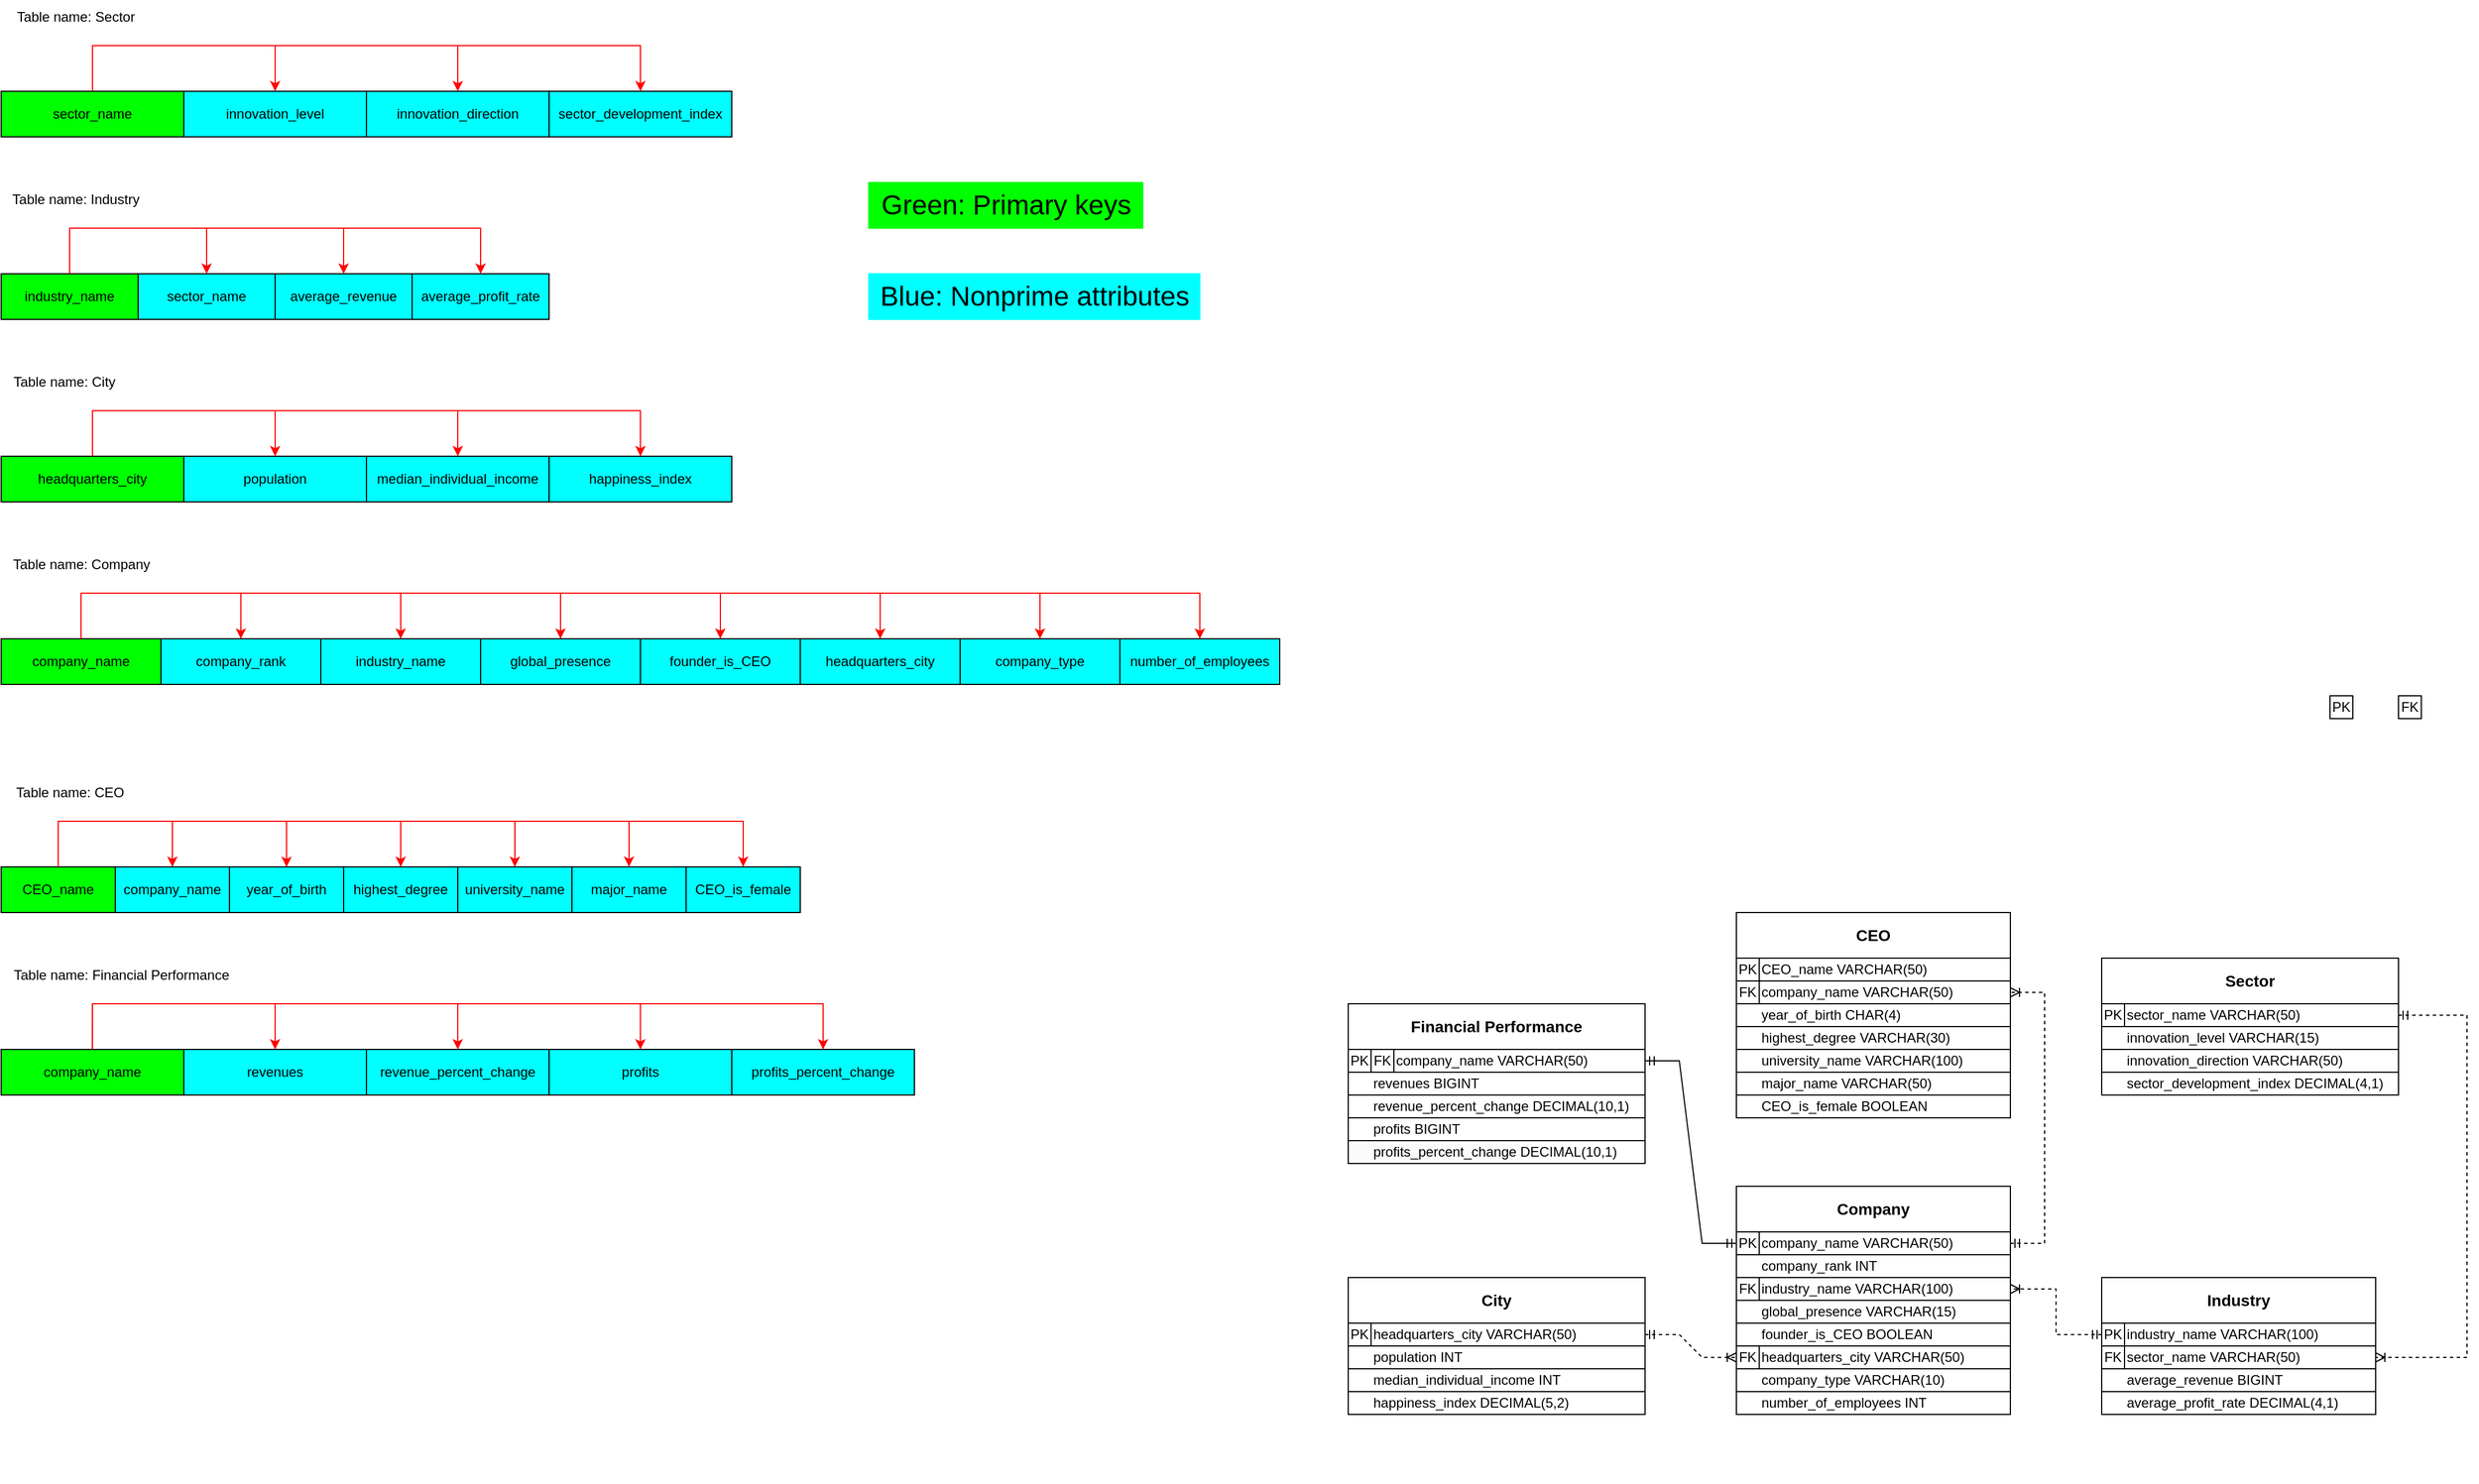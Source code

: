 <mxfile version="22.1.7" type="device">
  <diagram id="C5RBs43oDa-KdzZeNtuy" name="Page-1">
    <mxGraphModel dx="3489" dy="2154" grid="1" gridSize="10" guides="1" tooltips="1" connect="1" arrows="1" fold="1" page="1" pageScale="1" pageWidth="827" pageHeight="1169" math="0" shadow="0">
      <root>
        <mxCell id="WIyWlLk6GJQsqaUBKTNV-0" />
        <mxCell id="WIyWlLk6GJQsqaUBKTNV-1" parent="WIyWlLk6GJQsqaUBKTNV-0" />
        <mxCell id="kKZfCC2gSr6ZS06ZjNbT-44" value="PK" style="rounded=0;whiteSpace=wrap;html=1;" parent="WIyWlLk6GJQsqaUBKTNV-1" vertex="1">
          <mxGeometry x="680" y="290" width="20" height="20" as="geometry" />
        </mxCell>
        <mxCell id="kKZfCC2gSr6ZS06ZjNbT-48" value="FK" style="rounded=0;whiteSpace=wrap;html=1;" parent="WIyWlLk6GJQsqaUBKTNV-1" vertex="1">
          <mxGeometry x="740" y="290" width="20" height="20" as="geometry" />
        </mxCell>
        <mxCell id="kKZfCC2gSr6ZS06ZjNbT-52" value="" style="edgeStyle=entityRelationEdgeStyle;fontSize=12;html=1;endArrow=ERoneToMany;startArrow=ERmandOne;rounded=0;exitX=1;exitY=0.5;exitDx=0;exitDy=0;dashed=1;entryX=0;entryY=0.5;entryDx=0;entryDy=0;" parent="WIyWlLk6GJQsqaUBKTNV-1" source="kKZfCC2gSr6ZS06ZjNbT-16" target="OvB50H3DANqwBFvyxbTB-36" edge="1">
          <mxGeometry width="100" height="100" relative="1" as="geometry">
            <mxPoint x="-180" y="660" as="sourcePoint" />
            <mxPoint x="-160" y="750" as="targetPoint" />
          </mxGeometry>
        </mxCell>
        <mxCell id="kKZfCC2gSr6ZS06ZjNbT-73" value="" style="edgeStyle=entityRelationEdgeStyle;fontSize=12;html=1;endArrow=ERmandOne;startArrow=ERmandOne;rounded=0;entryX=0;entryY=0.5;entryDx=0;entryDy=0;exitX=1;exitY=0.5;exitDx=0;exitDy=0;" parent="WIyWlLk6GJQsqaUBKTNV-1" source="kKZfCC2gSr6ZS06ZjNbT-64" target="kKZfCC2gSr6ZS06ZjNbT-49" edge="1">
          <mxGeometry width="100" height="100" relative="1" as="geometry">
            <mxPoint x="-140" y="980" as="sourcePoint" />
            <mxPoint x="-40" y="880" as="targetPoint" />
          </mxGeometry>
        </mxCell>
        <mxCell id="kKZfCC2gSr6ZS06ZjNbT-87" value="" style="fontSize=12;html=1;endArrow=ERoneToMany;startArrow=ERmandOne;rounded=0;edgeStyle=orthogonalEdgeStyle;dashed=1;entryX=1;entryY=0.5;entryDx=0;entryDy=0;exitX=0;exitY=0.5;exitDx=0;exitDy=0;" parent="WIyWlLk6GJQsqaUBKTNV-1" source="kKZfCC2gSr6ZS06ZjNbT-82" target="kKZfCC2gSr6ZS06ZjNbT-8" edge="1">
          <mxGeometry width="100" height="100" relative="1" as="geometry">
            <mxPoint x="630" y="810" as="sourcePoint" />
            <mxPoint x="413" y="810" as="targetPoint" />
            <Array as="points" />
          </mxGeometry>
        </mxCell>
        <mxCell id="kKZfCC2gSr6ZS06ZjNbT-102" value="" style="group" parent="WIyWlLk6GJQsqaUBKTNV-1" vertex="1" connectable="0">
          <mxGeometry x="480" y="800" width="240" height="180" as="geometry" />
        </mxCell>
        <mxCell id="kKZfCC2gSr6ZS06ZjNbT-75" value="&amp;nbsp; &amp;nbsp; &amp;nbsp; industry_name VARCHAR(100)" style="rounded=0;whiteSpace=wrap;html=1;align=left;" parent="kKZfCC2gSr6ZS06ZjNbT-102" vertex="1">
          <mxGeometry y="40" width="240" height="20" as="geometry" />
        </mxCell>
        <mxCell id="kKZfCC2gSr6ZS06ZjNbT-76" value="&lt;b&gt;&lt;font style=&quot;font-size: 14px;&quot;&gt;Industry&lt;/font&gt;&lt;/b&gt;" style="rounded=0;whiteSpace=wrap;html=1;" parent="kKZfCC2gSr6ZS06ZjNbT-102" vertex="1">
          <mxGeometry width="240" height="40" as="geometry" />
        </mxCell>
        <mxCell id="kKZfCC2gSr6ZS06ZjNbT-81" value="&amp;nbsp; &amp;nbsp; &amp;nbsp; average_revenue BIGINT" style="rounded=0;whiteSpace=wrap;html=1;align=left;" parent="kKZfCC2gSr6ZS06ZjNbT-102" vertex="1">
          <mxGeometry y="80" width="240" height="20" as="geometry" />
        </mxCell>
        <mxCell id="kKZfCC2gSr6ZS06ZjNbT-85" value="&amp;nbsp; &amp;nbsp; &amp;nbsp; average_profit_rate DECIMAL(4,1)" style="rounded=0;whiteSpace=wrap;html=1;align=left;" parent="kKZfCC2gSr6ZS06ZjNbT-102" vertex="1">
          <mxGeometry y="100" width="240" height="20" as="geometry" />
        </mxCell>
        <mxCell id="kKZfCC2gSr6ZS06ZjNbT-79" value="&amp;nbsp; &amp;nbsp; &amp;nbsp; sector_name VARCHAR(50)" style="rounded=0;whiteSpace=wrap;html=1;align=left;" parent="kKZfCC2gSr6ZS06ZjNbT-102" vertex="1">
          <mxGeometry y="60" width="240" height="20" as="geometry" />
        </mxCell>
        <mxCell id="kKZfCC2gSr6ZS06ZjNbT-82" value="PK" style="rounded=0;whiteSpace=wrap;html=1;" parent="kKZfCC2gSr6ZS06ZjNbT-102" vertex="1">
          <mxGeometry y="40" width="20" height="20" as="geometry" />
        </mxCell>
        <mxCell id="OvB50H3DANqwBFvyxbTB-26" value="FK" style="rounded=0;whiteSpace=wrap;html=1;" parent="kKZfCC2gSr6ZS06ZjNbT-102" vertex="1">
          <mxGeometry y="60" width="20" height="20" as="geometry" />
        </mxCell>
        <mxCell id="kKZfCC2gSr6ZS06ZjNbT-103" value="" style="group" parent="WIyWlLk6GJQsqaUBKTNV-1" vertex="1" connectable="0">
          <mxGeometry x="-180" y="560" width="260" height="160" as="geometry" />
        </mxCell>
        <mxCell id="kKZfCC2gSr6ZS06ZjNbT-64" value="&amp;nbsp; &amp;nbsp; &amp;nbsp; &amp;nbsp; &amp;nbsp; &amp;nbsp; company_name VARCHAR(50)" style="rounded=0;whiteSpace=wrap;html=1;align=left;" parent="kKZfCC2gSr6ZS06ZjNbT-103" vertex="1">
          <mxGeometry y="40" width="260" height="20" as="geometry" />
        </mxCell>
        <mxCell id="kKZfCC2gSr6ZS06ZjNbT-65" value="&lt;b&gt;&lt;font style=&quot;font-size: 14px;&quot;&gt;Financial Performance&lt;/font&gt;&lt;/b&gt;" style="rounded=0;whiteSpace=wrap;html=1;" parent="kKZfCC2gSr6ZS06ZjNbT-103" vertex="1">
          <mxGeometry width="260" height="40" as="geometry" />
        </mxCell>
        <mxCell id="kKZfCC2gSr6ZS06ZjNbT-67" value="&amp;nbsp; &amp;nbsp; &amp;nbsp; revenues BIGINT" style="rounded=0;whiteSpace=wrap;html=1;align=left;" parent="kKZfCC2gSr6ZS06ZjNbT-103" vertex="1">
          <mxGeometry y="60" width="260" height="20" as="geometry" />
        </mxCell>
        <mxCell id="kKZfCC2gSr6ZS06ZjNbT-68" value="&amp;nbsp; &amp;nbsp; &amp;nbsp; revenue_percent_change DECIMAL(10,1)" style="rounded=0;whiteSpace=wrap;html=1;align=left;" parent="kKZfCC2gSr6ZS06ZjNbT-103" vertex="1">
          <mxGeometry y="80" width="260" height="20" as="geometry" />
        </mxCell>
        <mxCell id="kKZfCC2gSr6ZS06ZjNbT-69" value="&amp;nbsp; &amp;nbsp; &amp;nbsp; profits BIGINT" style="rounded=0;whiteSpace=wrap;html=1;align=left;" parent="kKZfCC2gSr6ZS06ZjNbT-103" vertex="1">
          <mxGeometry y="100" width="260" height="20" as="geometry" />
        </mxCell>
        <mxCell id="kKZfCC2gSr6ZS06ZjNbT-70" value="&lt;span style=&quot;color: rgb(0, 0, 0); font-family: Helvetica; font-size: 12px; font-style: normal; font-variant-ligatures: normal; font-variant-caps: normal; font-weight: 400; letter-spacing: normal; orphans: 2; text-indent: 0px; text-transform: none; widows: 2; word-spacing: 0px; -webkit-text-stroke-width: 0px; background-color: rgb(251, 251, 251); text-decoration-thickness: initial; text-decoration-style: initial; text-decoration-color: initial; float: none; display: inline !important;&quot;&gt;&amp;nbsp; &amp;nbsp; &amp;nbsp; profits_percent_change&amp;nbsp;&lt;/span&gt;DECIMAL(10,1)" style="rounded=0;whiteSpace=wrap;html=1;align=left;" parent="kKZfCC2gSr6ZS06ZjNbT-103" vertex="1">
          <mxGeometry y="120" width="260" height="20" as="geometry" />
        </mxCell>
        <mxCell id="kKZfCC2gSr6ZS06ZjNbT-71" value="PK" style="rounded=0;whiteSpace=wrap;html=1;" parent="kKZfCC2gSr6ZS06ZjNbT-103" vertex="1">
          <mxGeometry y="40" width="20" height="20" as="geometry" />
        </mxCell>
        <mxCell id="kKZfCC2gSr6ZS06ZjNbT-72" value="FK" style="rounded=0;whiteSpace=wrap;html=1;" parent="kKZfCC2gSr6ZS06ZjNbT-103" vertex="1">
          <mxGeometry x="20" y="40" width="20" height="20" as="geometry" />
        </mxCell>
        <mxCell id="OvB50H3DANqwBFvyxbTB-17" value="" style="group" parent="WIyWlLk6GJQsqaUBKTNV-1" vertex="1" connectable="0">
          <mxGeometry x="480" y="520" width="260" height="180" as="geometry" />
        </mxCell>
        <mxCell id="OvB50H3DANqwBFvyxbTB-18" value="&amp;nbsp; &amp;nbsp; &amp;nbsp; sector_name VARCHAR(50)" style="rounded=0;whiteSpace=wrap;html=1;align=left;" parent="OvB50H3DANqwBFvyxbTB-17" vertex="1">
          <mxGeometry y="40" width="260" height="20" as="geometry" />
        </mxCell>
        <mxCell id="OvB50H3DANqwBFvyxbTB-19" value="&lt;b&gt;&lt;font style=&quot;font-size: 14px;&quot;&gt;Sector&lt;br&gt;&lt;/font&gt;&lt;/b&gt;" style="rounded=0;whiteSpace=wrap;html=1;" parent="OvB50H3DANqwBFvyxbTB-17" vertex="1">
          <mxGeometry width="260" height="40" as="geometry" />
        </mxCell>
        <mxCell id="OvB50H3DANqwBFvyxbTB-20" value="&amp;nbsp; &amp;nbsp; &amp;nbsp; innovation_direction VARCHAR(50)" style="rounded=0;whiteSpace=wrap;html=1;align=left;" parent="OvB50H3DANqwBFvyxbTB-17" vertex="1">
          <mxGeometry y="80" width="260" height="20" as="geometry" />
        </mxCell>
        <mxCell id="OvB50H3DANqwBFvyxbTB-21" value="&amp;nbsp; &amp;nbsp; &amp;nbsp; innovation_level VARCHAR(15)" style="rounded=0;whiteSpace=wrap;html=1;align=left;" parent="OvB50H3DANqwBFvyxbTB-17" vertex="1">
          <mxGeometry y="60" width="260" height="20" as="geometry" />
        </mxCell>
        <mxCell id="OvB50H3DANqwBFvyxbTB-23" value="&amp;nbsp; &amp;nbsp; &amp;nbsp; sector_development_index DECIMAL(4,1)" style="rounded=0;whiteSpace=wrap;html=1;align=left;" parent="OvB50H3DANqwBFvyxbTB-17" vertex="1">
          <mxGeometry y="100" width="260" height="20" as="geometry" />
        </mxCell>
        <mxCell id="OvB50H3DANqwBFvyxbTB-22" value="PK" style="rounded=0;whiteSpace=wrap;html=1;" parent="OvB50H3DANqwBFvyxbTB-17" vertex="1">
          <mxGeometry y="40" width="20" height="20" as="geometry" />
        </mxCell>
        <mxCell id="OvB50H3DANqwBFvyxbTB-27" value="" style="fontSize=12;html=1;endArrow=ERoneToMany;startArrow=ERmandOne;rounded=0;edgeStyle=orthogonalEdgeStyle;dashed=1;entryX=1;entryY=0.5;entryDx=0;entryDy=0;exitX=1;exitY=0.5;exitDx=0;exitDy=0;" parent="WIyWlLk6GJQsqaUBKTNV-1" source="OvB50H3DANqwBFvyxbTB-18" target="kKZfCC2gSr6ZS06ZjNbT-79" edge="1">
          <mxGeometry width="100" height="100" relative="1" as="geometry">
            <mxPoint x="760" y="570" as="sourcePoint" />
            <mxPoint x="750" y="870" as="targetPoint" />
            <Array as="points">
              <mxPoint x="800" y="570" />
              <mxPoint x="800" y="870" />
            </Array>
          </mxGeometry>
        </mxCell>
        <mxCell id="OvB50H3DANqwBFvyxbTB-1" value="" style="group" parent="WIyWlLk6GJQsqaUBKTNV-1" vertex="1" connectable="0">
          <mxGeometry x="160" y="480" width="240" height="200" as="geometry" />
        </mxCell>
        <mxCell id="OvB50H3DANqwBFvyxbTB-2" value="&amp;nbsp; &amp;nbsp; &amp;nbsp; highest_degree VARCHAR(30)" style="rounded=0;whiteSpace=wrap;html=1;align=left;" parent="OvB50H3DANqwBFvyxbTB-1" vertex="1">
          <mxGeometry y="100" width="240" height="20" as="geometry" />
        </mxCell>
        <mxCell id="OvB50H3DANqwBFvyxbTB-7" value="&amp;nbsp; &amp;nbsp; &amp;nbsp; CEO_name VARCHAR(50)" style="rounded=0;whiteSpace=wrap;html=1;align=left;" parent="OvB50H3DANqwBFvyxbTB-1" vertex="1">
          <mxGeometry y="40" width="240" height="20" as="geometry" />
        </mxCell>
        <mxCell id="OvB50H3DANqwBFvyxbTB-3" value="&lt;b&gt;&lt;font style=&quot;font-size: 14px;&quot;&gt;CEO&lt;/font&gt;&lt;/b&gt;" style="rounded=0;whiteSpace=wrap;html=1;" parent="OvB50H3DANqwBFvyxbTB-1" vertex="1">
          <mxGeometry width="240" height="40" as="geometry" />
        </mxCell>
        <mxCell id="kKZfCC2gSr6ZS06ZjNbT-88" value="&amp;nbsp; &amp;nbsp; &amp;nbsp; CEO_is_female BOOLEAN" style="rounded=0;whiteSpace=wrap;html=1;align=left;" parent="OvB50H3DANqwBFvyxbTB-1" vertex="1">
          <mxGeometry y="160" width="240" height="20" as="geometry" />
        </mxCell>
        <mxCell id="OvB50H3DANqwBFvyxbTB-14" value="&amp;nbsp; &amp;nbsp; &amp;nbsp; company_name VARCHAR(50)" style="rounded=0;whiteSpace=wrap;html=1;align=left;" parent="OvB50H3DANqwBFvyxbTB-1" vertex="1">
          <mxGeometry y="60" width="240" height="20" as="geometry" />
        </mxCell>
        <mxCell id="OvB50H3DANqwBFvyxbTB-32" value="&amp;nbsp; &amp;nbsp; &amp;nbsp; year_of_birth CHAR(4)" style="rounded=0;whiteSpace=wrap;html=1;align=left;" parent="OvB50H3DANqwBFvyxbTB-1" vertex="1">
          <mxGeometry y="80" width="240" height="20" as="geometry" />
        </mxCell>
        <mxCell id="OvB50H3DANqwBFvyxbTB-33" value="&amp;nbsp; &amp;nbsp; &amp;nbsp; university_name VARCHAR(100)" style="rounded=0;whiteSpace=wrap;html=1;align=left;" parent="OvB50H3DANqwBFvyxbTB-1" vertex="1">
          <mxGeometry y="120" width="240" height="20" as="geometry" />
        </mxCell>
        <mxCell id="OvB50H3DANqwBFvyxbTB-34" value="&amp;nbsp; &amp;nbsp; &amp;nbsp; major_name VARCHAR(50)" style="rounded=0;whiteSpace=wrap;html=1;align=left;" parent="OvB50H3DANqwBFvyxbTB-1" vertex="1">
          <mxGeometry y="140" width="240" height="20" as="geometry" />
        </mxCell>
        <mxCell id="OvB50H3DANqwBFvyxbTB-8" value="PK" style="rounded=0;whiteSpace=wrap;html=1;" parent="OvB50H3DANqwBFvyxbTB-1" vertex="1">
          <mxGeometry y="40" width="20" height="20" as="geometry" />
        </mxCell>
        <mxCell id="OvB50H3DANqwBFvyxbTB-10" value="FK" style="rounded=0;whiteSpace=wrap;html=1;" parent="OvB50H3DANqwBFvyxbTB-1" vertex="1">
          <mxGeometry y="60" width="20" height="20" as="geometry" />
        </mxCell>
        <mxCell id="OvB50H3DANqwBFvyxbTB-15" value="" style="edgeStyle=entityRelationEdgeStyle;fontSize=12;html=1;endArrow=ERoneToMany;startArrow=ERmandOne;rounded=0;dashed=1;entryX=1;entryY=0.5;entryDx=0;entryDy=0;exitX=1;exitY=0.5;exitDx=0;exitDy=0;" parent="WIyWlLk6GJQsqaUBKTNV-1" source="kKZfCC2gSr6ZS06ZjNbT-1" target="OvB50H3DANqwBFvyxbTB-14" edge="1">
          <mxGeometry width="100" height="100" relative="1" as="geometry">
            <mxPoint x="460" y="750" as="sourcePoint" />
            <mxPoint x="460" y="540" as="targetPoint" />
            <Array as="points">
              <mxPoint x="320" y="1020" />
              <mxPoint x="520" y="700" />
              <mxPoint x="530" y="590" />
            </Array>
          </mxGeometry>
        </mxCell>
        <mxCell id="kKZfCC2gSr6ZS06ZjNbT-99" value="" style="group" parent="WIyWlLk6GJQsqaUBKTNV-1" vertex="1" connectable="0">
          <mxGeometry x="-180" y="800" width="260" height="160" as="geometry" />
        </mxCell>
        <mxCell id="kKZfCC2gSr6ZS06ZjNbT-16" value="&amp;nbsp; &amp;nbsp; &amp;nbsp; headquarters_city VARCHAR(50)" style="rounded=0;whiteSpace=wrap;html=1;align=left;" parent="kKZfCC2gSr6ZS06ZjNbT-99" vertex="1">
          <mxGeometry y="40" width="260" height="20" as="geometry" />
        </mxCell>
        <mxCell id="kKZfCC2gSr6ZS06ZjNbT-17" value="&lt;b&gt;&lt;font style=&quot;font-size: 14px;&quot;&gt;City&lt;/font&gt;&lt;/b&gt;" style="rounded=0;whiteSpace=wrap;html=1;" parent="kKZfCC2gSr6ZS06ZjNbT-99" vertex="1">
          <mxGeometry width="260" height="40" as="geometry" />
        </mxCell>
        <mxCell id="kKZfCC2gSr6ZS06ZjNbT-19" value="&amp;nbsp; &amp;nbsp; &amp;nbsp; population INT" style="rounded=0;whiteSpace=wrap;html=1;align=left;" parent="kKZfCC2gSr6ZS06ZjNbT-99" vertex="1">
          <mxGeometry y="60" width="260" height="20" as="geometry" />
        </mxCell>
        <mxCell id="kKZfCC2gSr6ZS06ZjNbT-20" value="&amp;nbsp; &amp;nbsp; &amp;nbsp; happiness_index DECIMAL(5,2)" style="rounded=0;whiteSpace=wrap;html=1;align=left;" parent="kKZfCC2gSr6ZS06ZjNbT-99" vertex="1">
          <mxGeometry y="100" width="260" height="20" as="geometry" />
        </mxCell>
        <mxCell id="OvB50H3DANqwBFvyxbTB-38" value="&amp;nbsp; &amp;nbsp; &amp;nbsp; median_individual_income INT" style="rounded=0;whiteSpace=wrap;html=1;align=left;" parent="kKZfCC2gSr6ZS06ZjNbT-99" vertex="1">
          <mxGeometry y="80" width="260" height="20" as="geometry" />
        </mxCell>
        <mxCell id="kKZfCC2gSr6ZS06ZjNbT-51" value="PK" style="rounded=0;whiteSpace=wrap;html=1;" parent="kKZfCC2gSr6ZS06ZjNbT-99" vertex="1">
          <mxGeometry y="40" width="20" height="20" as="geometry" />
        </mxCell>
        <mxCell id="kKZfCC2gSr6ZS06ZjNbT-84" value="FK" style="rounded=0;whiteSpace=wrap;html=1;" parent="WIyWlLk6GJQsqaUBKTNV-1" vertex="1">
          <mxGeometry x="160" y="800" width="20" height="20" as="geometry" />
        </mxCell>
        <mxCell id="OvB50H3DANqwBFvyxbTB-41" value="" style="group" parent="WIyWlLk6GJQsqaUBKTNV-1" vertex="1" connectable="0">
          <mxGeometry x="160" y="720" width="240" height="200" as="geometry" />
        </mxCell>
        <mxCell id="kKZfCC2gSr6ZS06ZjNbT-5" value="&lt;b&gt;&lt;font style=&quot;font-size: 14px;&quot;&gt;Company&lt;/font&gt;&lt;/b&gt;" style="rounded=0;whiteSpace=wrap;html=1;" parent="OvB50H3DANqwBFvyxbTB-41" vertex="1">
          <mxGeometry width="240" height="40" as="geometry" />
        </mxCell>
        <mxCell id="kKZfCC2gSr6ZS06ZjNbT-7" value="&amp;nbsp; &amp;nbsp; &amp;nbsp; company_rank INT" style="rounded=0;whiteSpace=wrap;html=1;align=left;" parent="OvB50H3DANqwBFvyxbTB-41" vertex="1">
          <mxGeometry y="60" width="240" height="20" as="geometry" />
        </mxCell>
        <mxCell id="kKZfCC2gSr6ZS06ZjNbT-8" value="&amp;nbsp; &amp;nbsp; &amp;nbsp; industry_name VARCHAR(100)" style="rounded=0;whiteSpace=wrap;html=1;align=left;" parent="OvB50H3DANqwBFvyxbTB-41" vertex="1">
          <mxGeometry y="80" width="240" height="20" as="geometry" />
        </mxCell>
        <mxCell id="kKZfCC2gSr6ZS06ZjNbT-1" value="&amp;nbsp; &amp;nbsp; &amp;nbsp; company_name VARCHAR(50)" style="rounded=0;whiteSpace=wrap;html=1;align=left;" parent="OvB50H3DANqwBFvyxbTB-41" vertex="1">
          <mxGeometry y="40" width="240" height="20" as="geometry" />
        </mxCell>
        <mxCell id="OvB50H3DANqwBFvyxbTB-30" value="&amp;nbsp; &amp;nbsp; &amp;nbsp; global_presence VARCHAR(15)" style="rounded=0;whiteSpace=wrap;html=1;align=left;" parent="OvB50H3DANqwBFvyxbTB-41" vertex="1">
          <mxGeometry y="100" width="240" height="20" as="geometry" />
        </mxCell>
        <mxCell id="OvB50H3DANqwBFvyxbTB-31" value="&amp;nbsp; &amp;nbsp; &amp;nbsp; founder_is_CEO BOOLEAN" style="rounded=0;whiteSpace=wrap;html=1;align=left;" parent="OvB50H3DANqwBFvyxbTB-41" vertex="1">
          <mxGeometry y="120" width="240" height="20" as="geometry" />
        </mxCell>
        <mxCell id="kKZfCC2gSr6ZS06ZjNbT-49" value="PK" style="rounded=0;whiteSpace=wrap;html=1;" parent="OvB50H3DANqwBFvyxbTB-41" vertex="1">
          <mxGeometry y="40" width="20" height="20" as="geometry" />
        </mxCell>
        <mxCell id="OvB50H3DANqwBFvyxbTB-36" value="&amp;nbsp; &amp;nbsp; &amp;nbsp; headquarters_city VARCHAR(50)" style="rounded=0;whiteSpace=wrap;html=1;align=left;" parent="OvB50H3DANqwBFvyxbTB-41" vertex="1">
          <mxGeometry y="140" width="240" height="20" as="geometry" />
        </mxCell>
        <mxCell id="kKZfCC2gSr6ZS06ZjNbT-46" value="FK" style="rounded=0;whiteSpace=wrap;html=1;" parent="OvB50H3DANqwBFvyxbTB-41" vertex="1">
          <mxGeometry y="140" width="20" height="20" as="geometry" />
        </mxCell>
        <mxCell id="OvB50H3DANqwBFvyxbTB-39" value="&amp;nbsp; &amp;nbsp; &amp;nbsp; company_type VARCHAR(10)" style="rounded=0;whiteSpace=wrap;html=1;align=left;" parent="OvB50H3DANqwBFvyxbTB-41" vertex="1">
          <mxGeometry y="160" width="240" height="20" as="geometry" />
        </mxCell>
        <mxCell id="OvB50H3DANqwBFvyxbTB-40" value="&amp;nbsp; &amp;nbsp; &amp;nbsp; number_of_employees INT" style="rounded=0;whiteSpace=wrap;html=1;align=left;" parent="OvB50H3DANqwBFvyxbTB-41" vertex="1">
          <mxGeometry y="180" width="240" height="20" as="geometry" />
        </mxCell>
        <mxCell id="OvB50H3DANqwBFvyxbTB-42" value="FK" style="rounded=0;whiteSpace=wrap;html=1;" parent="OvB50H3DANqwBFvyxbTB-41" vertex="1">
          <mxGeometry y="80" width="20" height="20" as="geometry" />
        </mxCell>
        <mxCell id="OvB50H3DANqwBFvyxbTB-84" value="" style="group" parent="WIyWlLk6GJQsqaUBKTNV-1" vertex="1" connectable="0">
          <mxGeometry x="-1360" y="360" width="700" height="120" as="geometry" />
        </mxCell>
        <mxCell id="OvB50H3DANqwBFvyxbTB-45" value="CEO_name" style="rounded=0;whiteSpace=wrap;html=1;align=center;fillColor=#00FF00;" parent="OvB50H3DANqwBFvyxbTB-84" vertex="1">
          <mxGeometry y="80" width="100" height="40" as="geometry" />
        </mxCell>
        <mxCell id="OvB50H3DANqwBFvyxbTB-44" value="highest_degree" style="rounded=0;whiteSpace=wrap;html=1;align=center;fillColor=#00FFFF;" parent="OvB50H3DANqwBFvyxbTB-84" vertex="1">
          <mxGeometry x="300" y="80" width="100" height="40" as="geometry" />
        </mxCell>
        <mxCell id="OvB50H3DANqwBFvyxbTB-47" value="CEO_is_female" style="rounded=0;whiteSpace=wrap;html=1;align=center;fillColor=#00FFFF;" parent="OvB50H3DANqwBFvyxbTB-84" vertex="1">
          <mxGeometry x="600" y="80" width="100" height="40" as="geometry" />
        </mxCell>
        <mxCell id="OvB50H3DANqwBFvyxbTB-48" value="company_name" style="rounded=0;whiteSpace=wrap;html=1;align=center;fillColor=#00FFFF;" parent="OvB50H3DANqwBFvyxbTB-84" vertex="1">
          <mxGeometry x="100" y="80" width="100" height="40" as="geometry" />
        </mxCell>
        <mxCell id="OvB50H3DANqwBFvyxbTB-49" value="year_of_birth" style="rounded=0;whiteSpace=wrap;html=1;align=center;fillColor=#00FFFF;" parent="OvB50H3DANqwBFvyxbTB-84" vertex="1">
          <mxGeometry x="200" y="80" width="100" height="40" as="geometry" />
        </mxCell>
        <mxCell id="OvB50H3DANqwBFvyxbTB-50" value="university_name" style="rounded=0;whiteSpace=wrap;html=1;align=center;fillColor=#00FFFF;" parent="OvB50H3DANqwBFvyxbTB-84" vertex="1">
          <mxGeometry x="400" y="80" width="100" height="40" as="geometry" />
        </mxCell>
        <mxCell id="OvB50H3DANqwBFvyxbTB-51" value="major_name" style="rounded=0;whiteSpace=wrap;html=1;align=center;fillColor=#00FFFF;" parent="OvB50H3DANqwBFvyxbTB-84" vertex="1">
          <mxGeometry x="500" y="80" width="100" height="40" as="geometry" />
        </mxCell>
        <mxCell id="OvB50H3DANqwBFvyxbTB-57" style="edgeStyle=orthogonalEdgeStyle;rounded=0;orthogonalLoop=1;jettySize=auto;html=1;strokeColor=#FF0000;exitX=0.5;exitY=0;exitDx=0;exitDy=0;entryX=0.5;entryY=0;entryDx=0;entryDy=0;" parent="OvB50H3DANqwBFvyxbTB-84" source="OvB50H3DANqwBFvyxbTB-45" target="OvB50H3DANqwBFvyxbTB-49" edge="1">
          <mxGeometry relative="1" as="geometry">
            <mxPoint x="50" y="49.93" as="sourcePoint" />
            <mxPoint x="250" y="49.93" as="targetPoint" />
            <Array as="points">
              <mxPoint x="50" y="40" />
              <mxPoint x="250" y="40" />
            </Array>
          </mxGeometry>
        </mxCell>
        <mxCell id="OvB50H3DANqwBFvyxbTB-56" style="edgeStyle=orthogonalEdgeStyle;rounded=0;orthogonalLoop=1;jettySize=auto;html=1;exitX=0.5;exitY=0;exitDx=0;exitDy=0;entryX=0.5;entryY=0;entryDx=0;entryDy=0;strokeColor=#FF0000;" parent="OvB50H3DANqwBFvyxbTB-84" source="OvB50H3DANqwBFvyxbTB-45" target="OvB50H3DANqwBFvyxbTB-48" edge="1">
          <mxGeometry relative="1" as="geometry">
            <Array as="points">
              <mxPoint x="50" y="40" />
              <mxPoint x="150" y="40" />
            </Array>
          </mxGeometry>
        </mxCell>
        <mxCell id="OvB50H3DANqwBFvyxbTB-58" style="edgeStyle=orthogonalEdgeStyle;rounded=0;orthogonalLoop=1;jettySize=auto;html=1;strokeColor=#FF0000;exitX=0.5;exitY=0;exitDx=0;exitDy=0;entryX=0.5;entryY=0;entryDx=0;entryDy=0;" parent="OvB50H3DANqwBFvyxbTB-84" source="OvB50H3DANqwBFvyxbTB-45" target="OvB50H3DANqwBFvyxbTB-44" edge="1">
          <mxGeometry relative="1" as="geometry">
            <mxPoint x="50" y="19.79" as="sourcePoint" />
            <mxPoint x="350" y="19.93" as="targetPoint" />
            <Array as="points">
              <mxPoint x="50" y="40" />
              <mxPoint x="350" y="40" />
            </Array>
          </mxGeometry>
        </mxCell>
        <mxCell id="OvB50H3DANqwBFvyxbTB-59" style="edgeStyle=orthogonalEdgeStyle;rounded=0;orthogonalLoop=1;jettySize=auto;html=1;strokeColor=#FF0000;exitX=0.5;exitY=0;exitDx=0;exitDy=0;entryX=0.5;entryY=0;entryDx=0;entryDy=0;" parent="OvB50H3DANqwBFvyxbTB-84" target="OvB50H3DANqwBFvyxbTB-50" edge="1">
          <mxGeometry relative="1" as="geometry">
            <mxPoint x="50" y="80" as="sourcePoint" />
            <mxPoint x="450" y="70" as="targetPoint" />
            <Array as="points">
              <mxPoint x="50" y="40" />
              <mxPoint x="450" y="40" />
            </Array>
          </mxGeometry>
        </mxCell>
        <mxCell id="OvB50H3DANqwBFvyxbTB-60" style="edgeStyle=orthogonalEdgeStyle;rounded=0;orthogonalLoop=1;jettySize=auto;html=1;strokeColor=#FF0000;exitX=0.5;exitY=0;exitDx=0;exitDy=0;" parent="OvB50H3DANqwBFvyxbTB-84" edge="1">
          <mxGeometry relative="1" as="geometry">
            <mxPoint x="50" y="79.86" as="sourcePoint" />
            <mxPoint x="550" y="79.93" as="targetPoint" />
            <Array as="points">
              <mxPoint x="50" y="39.93" />
              <mxPoint x="550" y="39.93" />
              <mxPoint x="550" y="79.93" />
            </Array>
          </mxGeometry>
        </mxCell>
        <mxCell id="OvB50H3DANqwBFvyxbTB-61" style="edgeStyle=orthogonalEdgeStyle;rounded=0;orthogonalLoop=1;jettySize=auto;html=1;strokeColor=#FF0000;exitX=0.5;exitY=0;exitDx=0;exitDy=0;" parent="OvB50H3DANqwBFvyxbTB-84" edge="1">
          <mxGeometry relative="1" as="geometry">
            <mxPoint x="50" y="79.86" as="sourcePoint" />
            <mxPoint x="650" y="79.93" as="targetPoint" />
            <Array as="points">
              <mxPoint x="50" y="39.93" />
              <mxPoint x="650" y="39.93" />
              <mxPoint x="650" y="79.93" />
            </Array>
          </mxGeometry>
        </mxCell>
        <mxCell id="OvB50H3DANqwBFvyxbTB-75" value="Table name: CEO" style="text;html=1;align=center;verticalAlign=middle;resizable=0;points=[];autosize=1;strokeColor=none;fillColor=none;" parent="OvB50H3DANqwBFvyxbTB-84" vertex="1">
          <mxGeometry width="120" height="30" as="geometry" />
        </mxCell>
        <mxCell id="OvB50H3DANqwBFvyxbTB-109" value="" style="group" parent="WIyWlLk6GJQsqaUBKTNV-1" vertex="1" connectable="0">
          <mxGeometry x="-1360" width="640" height="120" as="geometry" />
        </mxCell>
        <mxCell id="OvB50H3DANqwBFvyxbTB-92" value="Table name: City" style="text;html=1;align=center;verticalAlign=middle;resizable=0;points=[];autosize=1;strokeColor=none;fillColor=none;" parent="OvB50H3DANqwBFvyxbTB-109" vertex="1">
          <mxGeometry width="110" height="30" as="geometry" />
        </mxCell>
        <mxCell id="OvB50H3DANqwBFvyxbTB-97" value="population" style="rounded=0;whiteSpace=wrap;html=1;align=center;fillColor=#00FFFF;container=0;" parent="OvB50H3DANqwBFvyxbTB-109" vertex="1">
          <mxGeometry x="160" y="80" width="160" height="40" as="geometry" />
        </mxCell>
        <mxCell id="OvB50H3DANqwBFvyxbTB-95" value="headquarters_city" style="rounded=0;whiteSpace=wrap;html=1;align=center;fillColor=#00FF00;container=0;" parent="OvB50H3DANqwBFvyxbTB-109" vertex="1">
          <mxGeometry y="80" width="160" height="40" as="geometry" />
        </mxCell>
        <mxCell id="OvB50H3DANqwBFvyxbTB-98" value="happiness_index" style="rounded=0;whiteSpace=wrap;html=1;align=center;fillColor=#00FFFF;container=0;" parent="OvB50H3DANqwBFvyxbTB-109" vertex="1">
          <mxGeometry x="480" y="80" width="160" height="40" as="geometry" />
        </mxCell>
        <mxCell id="OvB50H3DANqwBFvyxbTB-99" value="median_individual_income" style="rounded=0;whiteSpace=wrap;html=1;align=center;fillColor=#00FFFF;container=0;" parent="OvB50H3DANqwBFvyxbTB-109" vertex="1">
          <mxGeometry x="320" y="80" width="160" height="40" as="geometry" />
        </mxCell>
        <mxCell id="OvB50H3DANqwBFvyxbTB-106" style="edgeStyle=orthogonalEdgeStyle;rounded=0;orthogonalLoop=1;jettySize=auto;html=1;strokeColor=#FF0000;exitX=0.5;exitY=0;exitDx=0;exitDy=0;entryX=0.5;entryY=0;entryDx=0;entryDy=0;" parent="OvB50H3DANqwBFvyxbTB-109" target="OvB50H3DANqwBFvyxbTB-98" edge="1">
          <mxGeometry relative="1" as="geometry">
            <mxPoint x="80" y="80" as="sourcePoint" />
            <mxPoint x="500" y="80" as="targetPoint" />
            <Array as="points">
              <mxPoint x="80" y="40" />
              <mxPoint x="560" y="40" />
            </Array>
          </mxGeometry>
        </mxCell>
        <mxCell id="OvB50H3DANqwBFvyxbTB-107" style="edgeStyle=orthogonalEdgeStyle;rounded=0;orthogonalLoop=1;jettySize=auto;html=1;exitX=0.5;exitY=0;exitDx=0;exitDy=0;entryX=0.5;entryY=0;entryDx=0;entryDy=0;strokeColor=#FF0000;" parent="OvB50H3DANqwBFvyxbTB-109" target="OvB50H3DANqwBFvyxbTB-99" edge="1">
          <mxGeometry relative="1" as="geometry">
            <mxPoint x="80" y="80" as="sourcePoint" />
            <mxPoint x="360" y="80" as="targetPoint" />
            <Array as="points">
              <mxPoint x="80" y="40" />
              <mxPoint x="400" y="40" />
            </Array>
          </mxGeometry>
        </mxCell>
        <mxCell id="OvB50H3DANqwBFvyxbTB-108" style="edgeStyle=orthogonalEdgeStyle;rounded=0;orthogonalLoop=1;jettySize=auto;html=1;exitX=0.5;exitY=0;exitDx=0;exitDy=0;entryX=0.5;entryY=0;entryDx=0;entryDy=0;strokeColor=#FF0000;" parent="OvB50H3DANqwBFvyxbTB-109" target="OvB50H3DANqwBFvyxbTB-97" edge="1">
          <mxGeometry relative="1" as="geometry">
            <mxPoint x="80" y="80" as="sourcePoint" />
            <mxPoint x="220" y="80" as="targetPoint" />
            <Array as="points">
              <mxPoint x="80" y="40" />
              <mxPoint x="240" y="40" />
            </Array>
          </mxGeometry>
        </mxCell>
        <mxCell id="OvB50H3DANqwBFvyxbTB-124" value="" style="group" parent="WIyWlLk6GJQsqaUBKTNV-1" vertex="1" connectable="0">
          <mxGeometry x="-1360" y="-160" width="480" height="120" as="geometry" />
        </mxCell>
        <mxCell id="OvB50H3DANqwBFvyxbTB-101" value="Table name: Industry" style="text;html=1;align=center;verticalAlign=middle;resizable=0;points=[];autosize=1;strokeColor=none;fillColor=none;" parent="OvB50H3DANqwBFvyxbTB-124" vertex="1">
          <mxGeometry width="130" height="30" as="geometry" />
        </mxCell>
        <mxCell id="OvB50H3DANqwBFvyxbTB-111" value="industry_name" style="rounded=0;whiteSpace=wrap;html=1;align=center;fillColor=#00FF00;" parent="OvB50H3DANqwBFvyxbTB-124" vertex="1">
          <mxGeometry y="80" width="120.0" height="40" as="geometry" />
        </mxCell>
        <mxCell id="OvB50H3DANqwBFvyxbTB-113" value="average_revenue" style="rounded=0;whiteSpace=wrap;html=1;align=center;fillColor=#00FFFF;" parent="OvB50H3DANqwBFvyxbTB-124" vertex="1">
          <mxGeometry x="240" y="80" width="120.0" height="40" as="geometry" />
        </mxCell>
        <mxCell id="OvB50H3DANqwBFvyxbTB-114" value="average_profit_rate" style="rounded=0;whiteSpace=wrap;html=1;align=center;fillColor=#00FFFF;" parent="OvB50H3DANqwBFvyxbTB-124" vertex="1">
          <mxGeometry x="360" y="80" width="120.0" height="40" as="geometry" />
        </mxCell>
        <mxCell id="OvB50H3DANqwBFvyxbTB-115" value="sector_name" style="rounded=0;whiteSpace=wrap;html=1;align=center;fillColor=#00FFFF;" parent="OvB50H3DANqwBFvyxbTB-124" vertex="1">
          <mxGeometry x="120" y="80" width="120.0" height="40" as="geometry" />
        </mxCell>
        <mxCell id="OvB50H3DANqwBFvyxbTB-121" style="edgeStyle=orthogonalEdgeStyle;rounded=0;orthogonalLoop=1;jettySize=auto;html=1;strokeColor=#FF0000;exitX=0.5;exitY=0;exitDx=0;exitDy=0;entryX=0.5;entryY=0;entryDx=0;entryDy=0;" parent="OvB50H3DANqwBFvyxbTB-124" target="OvB50H3DANqwBFvyxbTB-114" edge="1">
          <mxGeometry relative="1" as="geometry">
            <mxPoint x="60" y="80" as="sourcePoint" />
            <mxPoint x="540" y="80" as="targetPoint" />
            <Array as="points">
              <mxPoint x="60" y="40" />
              <mxPoint x="420" y="40" />
            </Array>
          </mxGeometry>
        </mxCell>
        <mxCell id="OvB50H3DANqwBFvyxbTB-122" style="edgeStyle=orthogonalEdgeStyle;rounded=0;orthogonalLoop=1;jettySize=auto;html=1;exitX=0.5;exitY=0;exitDx=0;exitDy=0;entryX=0.5;entryY=0;entryDx=0;entryDy=0;strokeColor=#FF0000;" parent="OvB50H3DANqwBFvyxbTB-124" target="OvB50H3DANqwBFvyxbTB-113" edge="1">
          <mxGeometry relative="1" as="geometry">
            <mxPoint x="60" y="80" as="sourcePoint" />
            <mxPoint x="380" y="80" as="targetPoint" />
            <Array as="points">
              <mxPoint x="60" y="40" />
              <mxPoint x="300" y="40" />
            </Array>
          </mxGeometry>
        </mxCell>
        <mxCell id="OvB50H3DANqwBFvyxbTB-123" style="edgeStyle=orthogonalEdgeStyle;rounded=0;orthogonalLoop=1;jettySize=auto;html=1;exitX=0.5;exitY=0;exitDx=0;exitDy=0;entryX=0.5;entryY=0;entryDx=0;entryDy=0;strokeColor=#FF0000;" parent="OvB50H3DANqwBFvyxbTB-124" target="OvB50H3DANqwBFvyxbTB-115" edge="1">
          <mxGeometry relative="1" as="geometry">
            <mxPoint x="60" y="80" as="sourcePoint" />
            <mxPoint x="220" y="80" as="targetPoint" />
            <Array as="points">
              <mxPoint x="60" y="40" />
              <mxPoint x="180" y="40" />
            </Array>
          </mxGeometry>
        </mxCell>
        <mxCell id="OvB50H3DANqwBFvyxbTB-136" value="" style="group" parent="WIyWlLk6GJQsqaUBKTNV-1" vertex="1" connectable="0">
          <mxGeometry x="-1360" y="-320" width="640" height="120" as="geometry" />
        </mxCell>
        <mxCell id="OvB50H3DANqwBFvyxbTB-102" value="Table name: Sector" style="text;html=1;align=center;verticalAlign=middle;resizable=0;points=[];autosize=1;strokeColor=none;fillColor=none;" parent="OvB50H3DANqwBFvyxbTB-136" vertex="1">
          <mxGeometry width="130" height="30" as="geometry" />
        </mxCell>
        <mxCell id="OvB50H3DANqwBFvyxbTB-126" value="sector_name" style="rounded=0;whiteSpace=wrap;html=1;align=center;fillColor=#00FF00;" parent="OvB50H3DANqwBFvyxbTB-136" vertex="1">
          <mxGeometry y="80" width="160" height="40" as="geometry" />
        </mxCell>
        <mxCell id="OvB50H3DANqwBFvyxbTB-128" value="innovation_direction" style="rounded=0;whiteSpace=wrap;html=1;align=center;fillColor=#00FFFF;" parent="OvB50H3DANqwBFvyxbTB-136" vertex="1">
          <mxGeometry x="320" y="80" width="160" height="40" as="geometry" />
        </mxCell>
        <mxCell id="OvB50H3DANqwBFvyxbTB-129" value="innovation_level" style="rounded=0;whiteSpace=wrap;html=1;align=center;fillColor=#00FFFF;" parent="OvB50H3DANqwBFvyxbTB-136" vertex="1">
          <mxGeometry x="160" y="80" width="160" height="40" as="geometry" />
        </mxCell>
        <mxCell id="OvB50H3DANqwBFvyxbTB-130" value="sector_development_index" style="rounded=0;whiteSpace=wrap;html=1;align=center;fillColor=#00FFFF;" parent="OvB50H3DANqwBFvyxbTB-136" vertex="1">
          <mxGeometry x="480" y="80" width="160" height="40" as="geometry" />
        </mxCell>
        <mxCell id="OvB50H3DANqwBFvyxbTB-133" style="edgeStyle=orthogonalEdgeStyle;rounded=0;orthogonalLoop=1;jettySize=auto;html=1;strokeColor=#FF0000;exitX=0.5;exitY=0;exitDx=0;exitDy=0;entryX=0.5;entryY=0;entryDx=0;entryDy=0;" parent="OvB50H3DANqwBFvyxbTB-136" target="OvB50H3DANqwBFvyxbTB-130" edge="1">
          <mxGeometry relative="1" as="geometry">
            <mxPoint x="80" y="80" as="sourcePoint" />
            <mxPoint x="440" y="80" as="targetPoint" />
            <Array as="points">
              <mxPoint x="80" y="40" />
              <mxPoint x="560" y="40" />
            </Array>
          </mxGeometry>
        </mxCell>
        <mxCell id="OvB50H3DANqwBFvyxbTB-134" style="edgeStyle=orthogonalEdgeStyle;rounded=0;orthogonalLoop=1;jettySize=auto;html=1;exitX=0.5;exitY=0;exitDx=0;exitDy=0;entryX=0.5;entryY=0;entryDx=0;entryDy=0;strokeColor=#FF0000;" parent="OvB50H3DANqwBFvyxbTB-136" target="OvB50H3DANqwBFvyxbTB-128" edge="1">
          <mxGeometry relative="1" as="geometry">
            <mxPoint x="80" y="80" as="sourcePoint" />
            <mxPoint x="320" y="80" as="targetPoint" />
            <Array as="points">
              <mxPoint x="80" y="40" />
              <mxPoint x="400" y="40" />
            </Array>
          </mxGeometry>
        </mxCell>
        <mxCell id="OvB50H3DANqwBFvyxbTB-135" style="edgeStyle=orthogonalEdgeStyle;rounded=0;orthogonalLoop=1;jettySize=auto;html=1;exitX=0.5;exitY=0;exitDx=0;exitDy=0;entryX=0.5;entryY=0;entryDx=0;entryDy=0;strokeColor=#FF0000;" parent="OvB50H3DANqwBFvyxbTB-136" target="OvB50H3DANqwBFvyxbTB-129" edge="1">
          <mxGeometry relative="1" as="geometry">
            <mxPoint x="80" y="80" as="sourcePoint" />
            <mxPoint x="200" y="80" as="targetPoint" />
            <Array as="points">
              <mxPoint x="80" y="40" />
              <mxPoint x="240" y="40" />
            </Array>
          </mxGeometry>
        </mxCell>
        <mxCell id="OvB50H3DANqwBFvyxbTB-154" value="" style="group" parent="WIyWlLk6GJQsqaUBKTNV-1" vertex="1" connectable="0">
          <mxGeometry x="-1360" y="520" width="800" height="120" as="geometry" />
        </mxCell>
        <mxCell id="OvB50H3DANqwBFvyxbTB-103" value="Table name: Financial Performance" style="text;html=1;align=center;verticalAlign=middle;resizable=0;points=[];autosize=1;strokeColor=none;fillColor=none;" parent="OvB50H3DANqwBFvyxbTB-154" vertex="1">
          <mxGeometry width="210" height="30" as="geometry" />
        </mxCell>
        <mxCell id="OvB50H3DANqwBFvyxbTB-138" value="company_name" style="rounded=0;whiteSpace=wrap;html=1;align=center;fillColor=#00FF00;" parent="OvB50H3DANqwBFvyxbTB-154" vertex="1">
          <mxGeometry y="80" width="160" height="40" as="geometry" />
        </mxCell>
        <mxCell id="OvB50H3DANqwBFvyxbTB-140" value="revenues" style="rounded=0;whiteSpace=wrap;html=1;align=center;fillColor=#00FFFF;" parent="OvB50H3DANqwBFvyxbTB-154" vertex="1">
          <mxGeometry x="160" y="80" width="160" height="40" as="geometry" />
        </mxCell>
        <mxCell id="OvB50H3DANqwBFvyxbTB-141" value="revenue_percent_change" style="rounded=0;whiteSpace=wrap;html=1;align=center;fillColor=#00FFFF;" parent="OvB50H3DANqwBFvyxbTB-154" vertex="1">
          <mxGeometry x="320" y="80" width="160" height="40" as="geometry" />
        </mxCell>
        <mxCell id="OvB50H3DANqwBFvyxbTB-142" value="profits" style="rounded=0;whiteSpace=wrap;html=1;align=center;fillColor=#00FFFF;" parent="OvB50H3DANqwBFvyxbTB-154" vertex="1">
          <mxGeometry x="480" y="80" width="160" height="40" as="geometry" />
        </mxCell>
        <mxCell id="OvB50H3DANqwBFvyxbTB-146" value="profits_percent_change" style="rounded=0;whiteSpace=wrap;html=1;align=center;fillColor=#00FFFF;" parent="OvB50H3DANqwBFvyxbTB-154" vertex="1">
          <mxGeometry x="640" y="80" width="160" height="40" as="geometry" />
        </mxCell>
        <mxCell id="OvB50H3DANqwBFvyxbTB-150" style="edgeStyle=orthogonalEdgeStyle;rounded=0;orthogonalLoop=1;jettySize=auto;html=1;strokeColor=#FF0000;exitX=0.5;exitY=0;exitDx=0;exitDy=0;entryX=0.5;entryY=0;entryDx=0;entryDy=0;" parent="OvB50H3DANqwBFvyxbTB-154" edge="1">
          <mxGeometry relative="1" as="geometry">
            <mxPoint x="79.96" y="80" as="sourcePoint" />
            <mxPoint x="559.96" y="80" as="targetPoint" />
            <Array as="points">
              <mxPoint x="79.96" y="40" />
              <mxPoint x="559.96" y="40" />
            </Array>
          </mxGeometry>
        </mxCell>
        <mxCell id="OvB50H3DANqwBFvyxbTB-151" style="edgeStyle=orthogonalEdgeStyle;rounded=0;orthogonalLoop=1;jettySize=auto;html=1;exitX=0.5;exitY=0;exitDx=0;exitDy=0;entryX=0.5;entryY=0;entryDx=0;entryDy=0;strokeColor=#FF0000;" parent="OvB50H3DANqwBFvyxbTB-154" edge="1">
          <mxGeometry relative="1" as="geometry">
            <mxPoint x="79.96" y="80" as="sourcePoint" />
            <mxPoint x="399.96" y="80" as="targetPoint" />
            <Array as="points">
              <mxPoint x="79.96" y="40" />
              <mxPoint x="399.96" y="40" />
            </Array>
          </mxGeometry>
        </mxCell>
        <mxCell id="OvB50H3DANqwBFvyxbTB-152" style="edgeStyle=orthogonalEdgeStyle;rounded=0;orthogonalLoop=1;jettySize=auto;html=1;exitX=0.5;exitY=0;exitDx=0;exitDy=0;entryX=0.5;entryY=0;entryDx=0;entryDy=0;strokeColor=#FF0000;" parent="OvB50H3DANqwBFvyxbTB-154" edge="1">
          <mxGeometry relative="1" as="geometry">
            <mxPoint x="79.96" y="80" as="sourcePoint" />
            <mxPoint x="239.96" y="80" as="targetPoint" />
            <Array as="points">
              <mxPoint x="79.96" y="40" />
              <mxPoint x="239.96" y="40" />
            </Array>
          </mxGeometry>
        </mxCell>
        <mxCell id="OvB50H3DANqwBFvyxbTB-153" style="edgeStyle=orthogonalEdgeStyle;rounded=0;orthogonalLoop=1;jettySize=auto;html=1;strokeColor=#FF0000;exitX=0.5;exitY=0;exitDx=0;exitDy=0;entryX=0.5;entryY=0;entryDx=0;entryDy=0;" parent="OvB50H3DANqwBFvyxbTB-154" target="OvB50H3DANqwBFvyxbTB-146" edge="1">
          <mxGeometry relative="1" as="geometry">
            <mxPoint x="79.94" y="79.84" as="sourcePoint" />
            <mxPoint x="660" y="70" as="targetPoint" />
            <Array as="points">
              <mxPoint x="80" y="40" />
              <mxPoint x="720" y="40" />
            </Array>
          </mxGeometry>
        </mxCell>
        <mxCell id="OvB50H3DANqwBFvyxbTB-162" value="" style="group" parent="WIyWlLk6GJQsqaUBKTNV-1" vertex="1" connectable="0">
          <mxGeometry x="-1360" y="160" width="1120" height="160" as="geometry" />
        </mxCell>
        <mxCell id="OvB50H3DANqwBFvyxbTB-77" value="Table name: Company" style="text;html=1;align=center;verticalAlign=middle;resizable=0;points=[];autosize=1;strokeColor=none;fillColor=none;container=0;" parent="OvB50H3DANqwBFvyxbTB-162" vertex="1">
          <mxGeometry width="140" height="30" as="geometry" />
        </mxCell>
        <mxCell id="OvB50H3DANqwBFvyxbTB-66" value="company_name" style="rounded=0;whiteSpace=wrap;html=1;align=center;fillColor=#00FF00;container=0;" parent="OvB50H3DANqwBFvyxbTB-162" vertex="1">
          <mxGeometry y="80" width="140" height="40" as="geometry" />
        </mxCell>
        <mxCell id="OvB50H3DANqwBFvyxbTB-64" value="company_rank" style="rounded=0;whiteSpace=wrap;html=1;align=center;container=0;fillColor=#00FFFF;" parent="OvB50H3DANqwBFvyxbTB-162" vertex="1">
          <mxGeometry x="140" y="80" width="140" height="40.0" as="geometry" />
        </mxCell>
        <mxCell id="OvB50H3DANqwBFvyxbTB-65" value="industry_name" style="rounded=0;whiteSpace=wrap;html=1;align=center;container=0;fillColor=#00FFFF;" parent="OvB50H3DANqwBFvyxbTB-162" vertex="1">
          <mxGeometry x="280" y="80" width="140" height="40.0" as="geometry" />
        </mxCell>
        <mxCell id="OvB50H3DANqwBFvyxbTB-67" value="global_presence" style="rounded=0;whiteSpace=wrap;html=1;align=center;container=0;fillColor=#00FFFF;" parent="OvB50H3DANqwBFvyxbTB-162" vertex="1">
          <mxGeometry x="420" y="80" width="140" height="40.0" as="geometry" />
        </mxCell>
        <mxCell id="OvB50H3DANqwBFvyxbTB-68" value="founder_is_CEO" style="rounded=0;whiteSpace=wrap;html=1;align=center;container=0;fillColor=#00FFFF;" parent="OvB50H3DANqwBFvyxbTB-162" vertex="1">
          <mxGeometry x="560" y="80" width="140" height="40.0" as="geometry" />
        </mxCell>
        <mxCell id="OvB50H3DANqwBFvyxbTB-70" value="headquarters_city" style="rounded=0;whiteSpace=wrap;html=1;align=center;container=0;fillColor=#00FFFF;" parent="OvB50H3DANqwBFvyxbTB-162" vertex="1">
          <mxGeometry x="700" y="80" width="140" height="40.0" as="geometry" />
        </mxCell>
        <mxCell id="OvB50H3DANqwBFvyxbTB-72" value="company_type" style="rounded=0;whiteSpace=wrap;html=1;align=center;container=0;fillColor=#00FFFF;" parent="OvB50H3DANqwBFvyxbTB-162" vertex="1">
          <mxGeometry x="840" y="80" width="140" height="40.0" as="geometry" />
        </mxCell>
        <mxCell id="OvB50H3DANqwBFvyxbTB-73" value="number_of_employees" style="rounded=0;whiteSpace=wrap;html=1;align=center;container=0;fillColor=#00FFFF;" parent="OvB50H3DANqwBFvyxbTB-162" vertex="1">
          <mxGeometry x="980" y="80" width="140" height="40.0" as="geometry" />
        </mxCell>
        <mxCell id="OvB50H3DANqwBFvyxbTB-85" style="edgeStyle=orthogonalEdgeStyle;rounded=0;orthogonalLoop=1;jettySize=auto;html=1;strokeColor=#FF0000;exitX=0.5;exitY=0;exitDx=0;exitDy=0;entryX=0.5;entryY=0;entryDx=0;entryDy=0;" parent="OvB50H3DANqwBFvyxbTB-162" target="OvB50H3DANqwBFvyxbTB-67" edge="1">
          <mxGeometry relative="1" as="geometry">
            <mxPoint x="70" y="80" as="sourcePoint" />
            <mxPoint x="270" y="80" as="targetPoint" />
            <Array as="points">
              <mxPoint x="70" y="40" />
              <mxPoint x="490" y="40" />
            </Array>
          </mxGeometry>
        </mxCell>
        <mxCell id="OvB50H3DANqwBFvyxbTB-86" style="edgeStyle=orthogonalEdgeStyle;rounded=0;orthogonalLoop=1;jettySize=auto;html=1;exitX=0.5;exitY=0;exitDx=0;exitDy=0;entryX=0.5;entryY=0;entryDx=0;entryDy=0;strokeColor=#FF0000;" parent="OvB50H3DANqwBFvyxbTB-162" target="OvB50H3DANqwBFvyxbTB-65" edge="1">
          <mxGeometry relative="1" as="geometry">
            <mxPoint x="70" y="80" as="sourcePoint" />
            <mxPoint x="170" y="80" as="targetPoint" />
            <Array as="points">
              <mxPoint x="70" y="40" />
              <mxPoint x="350" y="40" />
            </Array>
          </mxGeometry>
        </mxCell>
        <mxCell id="OvB50H3DANqwBFvyxbTB-87" style="edgeStyle=orthogonalEdgeStyle;rounded=0;orthogonalLoop=1;jettySize=auto;html=1;strokeColor=#FF0000;exitX=0.5;exitY=0;exitDx=0;exitDy=0;entryX=0.5;entryY=0;entryDx=0;entryDy=0;" parent="OvB50H3DANqwBFvyxbTB-162" target="OvB50H3DANqwBFvyxbTB-68" edge="1">
          <mxGeometry relative="1" as="geometry">
            <mxPoint x="70" y="80" as="sourcePoint" />
            <mxPoint x="370" y="80" as="targetPoint" />
            <Array as="points">
              <mxPoint x="70" y="40" />
              <mxPoint x="630" y="40" />
            </Array>
          </mxGeometry>
        </mxCell>
        <mxCell id="OvB50H3DANqwBFvyxbTB-88" style="edgeStyle=orthogonalEdgeStyle;rounded=0;orthogonalLoop=1;jettySize=auto;html=1;strokeColor=#FF0000;exitX=0.5;exitY=0;exitDx=0;exitDy=0;entryX=0.5;entryY=0;entryDx=0;entryDy=0;" parent="OvB50H3DANqwBFvyxbTB-162" target="OvB50H3DANqwBFvyxbTB-70" edge="1">
          <mxGeometry relative="1" as="geometry">
            <mxPoint x="70" y="80" as="sourcePoint" />
            <mxPoint x="770" y="60" as="targetPoint" />
            <Array as="points">
              <mxPoint x="70" y="40" />
              <mxPoint x="770" y="40" />
            </Array>
          </mxGeometry>
        </mxCell>
        <mxCell id="OvB50H3DANqwBFvyxbTB-89" style="edgeStyle=orthogonalEdgeStyle;rounded=0;orthogonalLoop=1;jettySize=auto;html=1;strokeColor=#FF0000;exitX=0.5;exitY=0;exitDx=0;exitDy=0;entryX=0.5;entryY=0;entryDx=0;entryDy=0;" parent="OvB50H3DANqwBFvyxbTB-162" target="OvB50H3DANqwBFvyxbTB-72" edge="1">
          <mxGeometry relative="1" as="geometry">
            <mxPoint x="70" y="79.86" as="sourcePoint" />
            <mxPoint x="570" y="79.93" as="targetPoint" />
            <Array as="points">
              <mxPoint x="70" y="40" />
              <mxPoint x="910" y="40" />
            </Array>
          </mxGeometry>
        </mxCell>
        <mxCell id="OvB50H3DANqwBFvyxbTB-90" style="edgeStyle=orthogonalEdgeStyle;rounded=0;orthogonalLoop=1;jettySize=auto;html=1;strokeColor=#FF0000;exitX=0.5;exitY=0;exitDx=0;exitDy=0;entryX=0.5;entryY=0;entryDx=0;entryDy=0;" parent="OvB50H3DANqwBFvyxbTB-162" target="OvB50H3DANqwBFvyxbTB-73" edge="1">
          <mxGeometry relative="1" as="geometry">
            <mxPoint x="70" y="79.86" as="sourcePoint" />
            <mxPoint x="670" y="79.93" as="targetPoint" />
            <Array as="points">
              <mxPoint x="70" y="40" />
              <mxPoint x="1050" y="40" />
            </Array>
          </mxGeometry>
        </mxCell>
        <mxCell id="OvB50H3DANqwBFvyxbTB-91" style="edgeStyle=orthogonalEdgeStyle;rounded=0;orthogonalLoop=1;jettySize=auto;html=1;exitX=0.5;exitY=0;exitDx=0;exitDy=0;entryX=0.5;entryY=0;entryDx=0;entryDy=0;strokeColor=#FF0000;" parent="OvB50H3DANqwBFvyxbTB-162" target="OvB50H3DANqwBFvyxbTB-64" edge="1">
          <mxGeometry relative="1" as="geometry">
            <mxPoint x="70" y="80" as="sourcePoint" />
            <mxPoint x="350" y="80" as="targetPoint" />
            <Array as="points">
              <mxPoint x="70" y="40" />
              <mxPoint x="210" y="40" />
            </Array>
          </mxGeometry>
        </mxCell>
        <mxCell id="OvB50H3DANqwBFvyxbTB-163" value="&lt;font style=&quot;font-size: 24px;&quot;&gt;Green: Primary keys&lt;/font&gt;" style="text;html=1;align=center;verticalAlign=middle;resizable=0;points=[];autosize=1;strokeColor=#00FF00;fillColor=#00FF00;" parent="WIyWlLk6GJQsqaUBKTNV-1" vertex="1">
          <mxGeometry x="-600" y="-160" width="240" height="40" as="geometry" />
        </mxCell>
        <mxCell id="OvB50H3DANqwBFvyxbTB-164" value="&lt;font style=&quot;font-size: 24px;&quot;&gt;Blue: Nonprime attributes&lt;/font&gt;" style="text;html=1;align=center;verticalAlign=middle;resizable=0;points=[];autosize=1;strokeColor=#00FFFF;fillColor=#00FFFF;" parent="WIyWlLk6GJQsqaUBKTNV-1" vertex="1">
          <mxGeometry x="-600" y="-80" width="290" height="40" as="geometry" />
        </mxCell>
      </root>
    </mxGraphModel>
  </diagram>
</mxfile>
